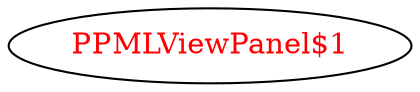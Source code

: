 digraph dependencyGraph {
 concentrate=true;
 ranksep="2.0";
 rankdir="LR"; 
 splines="ortho";
"PPMLViewPanel$1" [fontcolor="red"];
}